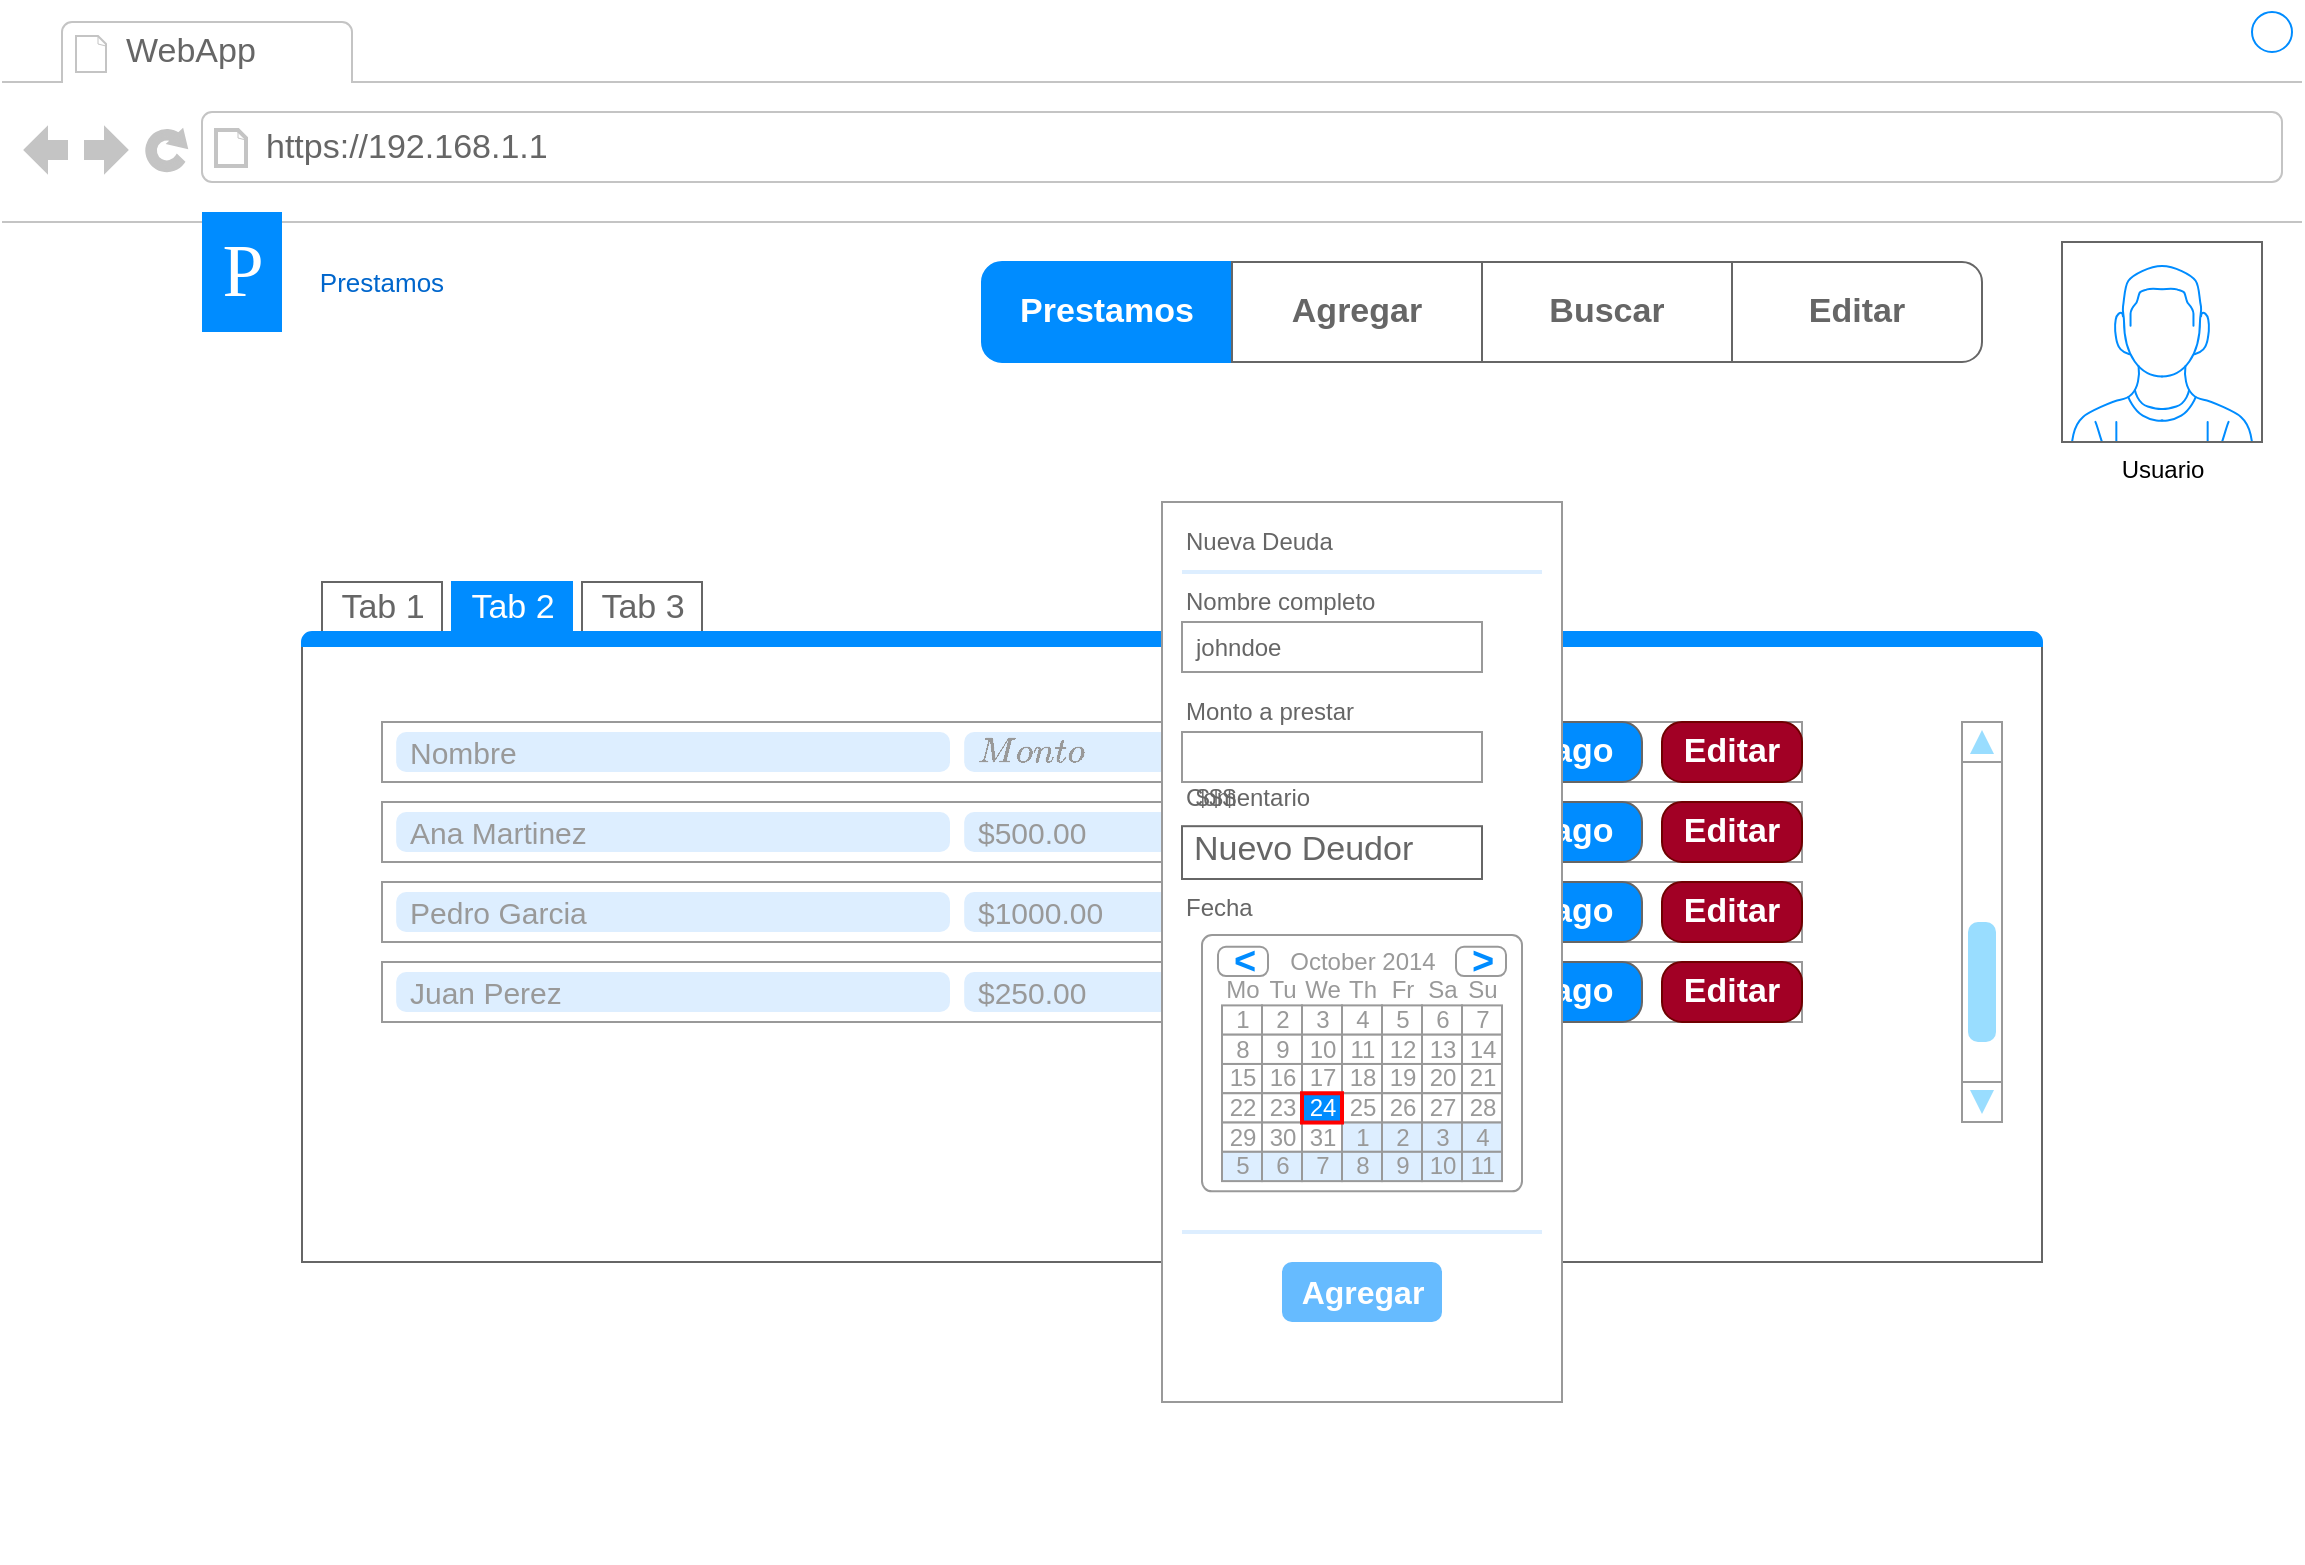 <mxfile version="26.2.13">
  <diagram id="piDafpqhtRUU5qUU-vj8" name="Page-1">
    <mxGraphModel dx="1420" dy="752" grid="1" gridSize="10" guides="1" tooltips="1" connect="1" arrows="1" fold="1" page="1" pageScale="1" pageWidth="827" pageHeight="1169" math="0" shadow="0">
      <root>
        <mxCell id="0" />
        <mxCell id="1" parent="0" />
        <mxCell id="8962rQQDY3VNNf6We3Pp-1" value="" style="strokeWidth=1;shadow=0;dashed=0;align=center;html=1;shape=mxgraph.mockup.containers.browserWindow;rSize=0;strokeColor2=#008cff;strokeColor3=#c4c4c4;mainText=,;recursiveResize=0;strokeColor=#FFFFFF;fontColor=#FFFFFF;" parent="1" vertex="1">
          <mxGeometry x="140" y="10" width="1150" height="780" as="geometry" />
        </mxCell>
        <mxCell id="8962rQQDY3VNNf6We3Pp-2" value="WebApp" style="strokeWidth=1;shadow=0;dashed=0;align=center;html=1;shape=mxgraph.mockup.containers.anchor;fontSize=17;fontColor=#666666;align=left;" parent="8962rQQDY3VNNf6We3Pp-1" vertex="1">
          <mxGeometry x="60" y="12" width="110" height="26" as="geometry" />
        </mxCell>
        <mxCell id="8962rQQDY3VNNf6We3Pp-3" value="https://192.168.1.1" style="strokeWidth=1;shadow=0;dashed=0;align=center;html=1;shape=mxgraph.mockup.containers.anchor;rSize=0;fontSize=17;fontColor=#666666;align=left;" parent="8962rQQDY3VNNf6We3Pp-1" vertex="1">
          <mxGeometry x="130" y="60" width="250" height="26" as="geometry" />
        </mxCell>
        <mxCell id="8962rQQDY3VNNf6We3Pp-16" value="Prestamos" style="text;html=1;strokeColor=none;fillColor=none;align=center;verticalAlign=middle;whiteSpace=wrap;rounded=0;fontSize=13;fontColor=#0066CC;" parent="8962rQQDY3VNNf6We3Pp-1" vertex="1">
          <mxGeometry x="140" y="130" width="100" height="20" as="geometry" />
        </mxCell>
        <mxCell id="seymav8gBYocV3_De4xC-2" value="P" style="text;html=1;align=center;verticalAlign=middle;resizable=0;points=[];autosize=1;fontSize=37;fontFamily=Tahoma;fillColor=#008CFF;fontColor=#FFFFFF;" parent="8962rQQDY3VNNf6We3Pp-1" vertex="1">
          <mxGeometry x="100" y="105" width="40" height="60" as="geometry" />
        </mxCell>
        <mxCell id="AnFA0OoDrnkOcsvnI9xM-47" value="Usuario" style="verticalLabelPosition=bottom;shadow=0;dashed=0;align=center;html=1;verticalAlign=top;strokeWidth=1;shape=mxgraph.mockup.containers.userMale;strokeColor=#666666;strokeColor2=#008cff;" parent="8962rQQDY3VNNf6We3Pp-1" vertex="1">
          <mxGeometry x="1030" y="120" width="100" height="100" as="geometry" />
        </mxCell>
        <mxCell id="AnFA0OoDrnkOcsvnI9xM-49" value="" style="swimlane;shape=mxgraph.bootstrap.anchor;strokeColor=#666666;fillColor=#ffffff;fontColor=#666666;fontStyle=0;childLayout=stackLayout;horizontal=0;startSize=0;horizontalStack=1;resizeParent=1;resizeParentMax=0;resizeLast=0;collapsible=0;marginBottom=0;whiteSpace=wrap;html=1;" parent="8962rQQDY3VNNf6We3Pp-1" vertex="1">
          <mxGeometry x="490" y="130" width="500" height="50" as="geometry" />
        </mxCell>
        <mxCell id="AnFA0OoDrnkOcsvnI9xM-50" value="Prestamos" style="text;strokeColor=#008CFF;align=center;verticalAlign=middle;spacingLeft=10;spacingRight=10;overflow=hidden;points=[[0,0.5],[1,0.5]];portConstraint=eastwest;rotatable=0;whiteSpace=wrap;html=1;shape=mxgraph.mockup.leftButton;rSize=10;fillColor=#008CFF;fontColor=#ffffff;fontSize=17;fontStyle=1;" parent="AnFA0OoDrnkOcsvnI9xM-49" vertex="1">
          <mxGeometry width="125" height="50" as="geometry" />
        </mxCell>
        <mxCell id="AnFA0OoDrnkOcsvnI9xM-51" value="Agregar" style="text;strokeColor=inherit;align=center;verticalAlign=middle;spacingLeft=10;spacingRight=10;overflow=hidden;points=[[0,0.5],[1,0.5]];portConstraint=eastwest;rotatable=0;whiteSpace=wrap;html=1;rSize=5;fillColor=inherit;fontColor=inherit;fontSize=17;fontStyle=1;" parent="AnFA0OoDrnkOcsvnI9xM-49" vertex="1">
          <mxGeometry x="125" width="125" height="50" as="geometry" />
        </mxCell>
        <mxCell id="AnFA0OoDrnkOcsvnI9xM-52" value="Buscar" style="text;strokeColor=inherit;align=center;verticalAlign=middle;spacingLeft=10;spacingRight=10;overflow=hidden;points=[[0,0.5],[1,0.5]];portConstraint=eastwest;rotatable=0;whiteSpace=wrap;html=1;rSize=5;fillColor=inherit;fontColor=inherit;fontSize=17;fontStyle=1;" parent="AnFA0OoDrnkOcsvnI9xM-49" vertex="1">
          <mxGeometry x="250" width="125" height="50" as="geometry" />
        </mxCell>
        <mxCell id="AnFA0OoDrnkOcsvnI9xM-53" value="Editar" style="text;strokeColor=inherit;align=center;verticalAlign=middle;spacingLeft=10;spacingRight=10;overflow=hidden;points=[[0,0.5],[1,0.5]];portConstraint=eastwest;rotatable=0;whiteSpace=wrap;html=1;shape=mxgraph.mockup.rightButton;rSize=10;fillColor=inherit;fontColor=inherit;fontSize=17;fontStyle=1;" parent="AnFA0OoDrnkOcsvnI9xM-49" vertex="1">
          <mxGeometry x="375" width="125" height="50" as="geometry" />
        </mxCell>
        <mxCell id="AnFA0OoDrnkOcsvnI9xM-54" value="" style="strokeWidth=1;shadow=0;dashed=0;align=center;html=1;shape=mxgraph.mockup.containers.marginRect2;rectMarginTop=32;strokeColor=#666666;gradientColor=none;whiteSpace=wrap;" parent="8962rQQDY3VNNf6We3Pp-1" vertex="1">
          <mxGeometry x="150" y="290" width="870" height="340" as="geometry" />
        </mxCell>
        <mxCell id="AnFA0OoDrnkOcsvnI9xM-55" value="Tab 1" style="strokeColor=inherit;fillColor=inherit;gradientColor=inherit;strokeWidth=1;shadow=0;dashed=0;align=center;html=1;shape=mxgraph.mockup.containers.rrect;rSize=0;fontSize=17;fontColor=#666666;gradientColor=none;" parent="AnFA0OoDrnkOcsvnI9xM-54" vertex="1">
          <mxGeometry width="60" height="25" relative="1" as="geometry">
            <mxPoint x="10" as="offset" />
          </mxGeometry>
        </mxCell>
        <mxCell id="AnFA0OoDrnkOcsvnI9xM-56" value="Tab 2" style="strokeWidth=1;shadow=0;dashed=0;align=center;html=1;shape=mxgraph.mockup.containers.rrect;rSize=0;fontSize=17;fontColor=#ffffff;strokeColor=#008cff;fillColor=#008cff;" parent="AnFA0OoDrnkOcsvnI9xM-54" vertex="1">
          <mxGeometry width="60" height="25" relative="1" as="geometry">
            <mxPoint x="75" as="offset" />
          </mxGeometry>
        </mxCell>
        <mxCell id="AnFA0OoDrnkOcsvnI9xM-57" value="Tab 3" style="strokeColor=inherit;fillColor=inherit;gradientColor=inherit;strokeWidth=1;shadow=0;dashed=0;align=center;html=1;shape=mxgraph.mockup.containers.rrect;rSize=0;fontSize=17;fontColor=#666666;gradientColor=none;" parent="AnFA0OoDrnkOcsvnI9xM-54" vertex="1">
          <mxGeometry width="60" height="25" relative="1" as="geometry">
            <mxPoint x="140" as="offset" />
          </mxGeometry>
        </mxCell>
        <mxCell id="AnFA0OoDrnkOcsvnI9xM-58" value="" style="strokeWidth=1;shadow=0;dashed=0;align=center;html=1;shape=mxgraph.mockup.containers.topButton;rSize=5;strokeColor=#008cff;fillColor=#008cff;gradientColor=none;resizeWidth=1;movable=0;deletable=1;" parent="AnFA0OoDrnkOcsvnI9xM-54" vertex="1">
          <mxGeometry width="870.0" height="7" relative="1" as="geometry">
            <mxPoint y="25" as="offset" />
          </mxGeometry>
        </mxCell>
        <mxCell id="AnFA0OoDrnkOcsvnI9xM-59" value="" style="verticalLabelPosition=bottom;shadow=0;dashed=0;align=center;html=1;verticalAlign=top;strokeWidth=1;shape=mxgraph.mockup.navigation.scrollBar;strokeColor=#999999;barPos=20;fillColor2=#99ddff;strokeColor2=none;direction=north;" parent="AnFA0OoDrnkOcsvnI9xM-54" vertex="1">
          <mxGeometry x="830" y="70" width="20" height="200" as="geometry" />
        </mxCell>
        <mxCell id="AnFA0OoDrnkOcsvnI9xM-60" value="" style="strokeWidth=1;shadow=0;dashed=0;align=center;html=1;shape=mxgraph.mockup.misc.rrect;rSize=0;strokeColor=#999999;fillColor=#ffffff;" parent="AnFA0OoDrnkOcsvnI9xM-54" vertex="1">
          <mxGeometry x="40" y="70" width="710" height="30" as="geometry" />
        </mxCell>
        <mxCell id="AnFA0OoDrnkOcsvnI9xM-61" value="Nombre" style="strokeWidth=1;shadow=0;dashed=0;align=center;html=1;shape=mxgraph.mockup.misc.rrect;rSize=5;strokeColor=none;fontSize=15;fontColor=#999999;fillColor=#ddeeff;align=left;spacingLeft=5;whiteSpace=wrap;" parent="AnFA0OoDrnkOcsvnI9xM-60" vertex="1">
          <mxGeometry x="7.1" y="5" width="276.9" height="20" as="geometry" />
        </mxCell>
        <mxCell id="AnFA0OoDrnkOcsvnI9xM-62" value="$$Monto$$" style="strokeWidth=1;shadow=0;dashed=0;align=center;html=1;shape=mxgraph.mockup.misc.rrect;rSize=5;strokeColor=none;fontSize=15;fontColor=#999999;fillColor=#ddeeff;align=left;spacingLeft=5;whiteSpace=wrap;" parent="AnFA0OoDrnkOcsvnI9xM-60" vertex="1">
          <mxGeometry x="291.1" y="5" width="142" height="20" as="geometry" />
        </mxCell>
        <mxCell id="AnFA0OoDrnkOcsvnI9xM-63" value="Fecha a pagar" style="strokeWidth=1;shadow=0;dashed=0;align=center;html=1;shape=mxgraph.mockup.misc.rrect;rSize=5;strokeColor=none;fontSize=15;fontColor=#999999;fillColor=#ddeeff;align=left;spacingLeft=5;whiteSpace=wrap;" parent="AnFA0OoDrnkOcsvnI9xM-60" vertex="1">
          <mxGeometry x="440.2" y="5" width="109.8" height="20" as="geometry" />
        </mxCell>
        <mxCell id="AnFA0OoDrnkOcsvnI9xM-66" value="" style="strokeWidth=1;shadow=0;dashed=0;align=center;html=1;shape=mxgraph.mockup.misc.anchor;" parent="AnFA0OoDrnkOcsvnI9xM-60" vertex="1">
          <mxGeometry x="660.3" y="15" as="geometry" />
        </mxCell>
        <mxCell id="AnFA0OoDrnkOcsvnI9xM-68" value="Pago" style="strokeWidth=1;shadow=0;dashed=0;align=center;html=1;shape=mxgraph.mockup.buttons.button;strokeColor=#666666;fontColor=#ffffff;mainText=;buttonStyle=round;fontSize=17;fontStyle=1;fillColor=#008cff;whiteSpace=wrap;" parent="AnFA0OoDrnkOcsvnI9xM-60" vertex="1">
          <mxGeometry x="560" width="70" height="30" as="geometry" />
        </mxCell>
        <mxCell id="AnFA0OoDrnkOcsvnI9xM-70" value="Editar" style="strokeWidth=1;shadow=0;dashed=0;align=center;html=1;shape=mxgraph.mockup.buttons.button;strokeColor=#6F0000;fontColor=#ffffff;mainText=;buttonStyle=round;fontSize=17;fontStyle=1;fillColor=#a20025;whiteSpace=wrap;" parent="AnFA0OoDrnkOcsvnI9xM-60" vertex="1">
          <mxGeometry x="640" width="70" height="30" as="geometry" />
        </mxCell>
        <mxCell id="AnFA0OoDrnkOcsvnI9xM-71" value="" style="strokeWidth=1;shadow=0;dashed=0;align=center;html=1;shape=mxgraph.mockup.misc.rrect;rSize=0;strokeColor=#999999;fillColor=#ffffff;" parent="AnFA0OoDrnkOcsvnI9xM-54" vertex="1">
          <mxGeometry x="40" y="110" width="710" height="30" as="geometry" />
        </mxCell>
        <mxCell id="AnFA0OoDrnkOcsvnI9xM-72" value="Ana Martinez" style="strokeWidth=1;shadow=0;dashed=0;align=center;html=1;shape=mxgraph.mockup.misc.rrect;rSize=5;strokeColor=none;fontSize=15;fontColor=#999999;fillColor=#ddeeff;align=left;spacingLeft=5;whiteSpace=wrap;" parent="AnFA0OoDrnkOcsvnI9xM-71" vertex="1">
          <mxGeometry x="7.1" y="5" width="276.9" height="20" as="geometry" />
        </mxCell>
        <mxCell id="AnFA0OoDrnkOcsvnI9xM-73" value="$500.00" style="strokeWidth=1;shadow=0;dashed=0;align=center;html=1;shape=mxgraph.mockup.misc.rrect;rSize=5;strokeColor=none;fontSize=15;fontColor=#999999;fillColor=#ddeeff;align=left;spacingLeft=5;whiteSpace=wrap;" parent="AnFA0OoDrnkOcsvnI9xM-71" vertex="1">
          <mxGeometry x="291.1" y="5" width="142" height="20" as="geometry" />
        </mxCell>
        <mxCell id="AnFA0OoDrnkOcsvnI9xM-74" value="12/02/2025" style="strokeWidth=1;shadow=0;dashed=0;align=center;html=1;shape=mxgraph.mockup.misc.rrect;rSize=5;strokeColor=none;fontSize=15;fontColor=#999999;fillColor=#ddeeff;align=left;spacingLeft=5;whiteSpace=wrap;" parent="AnFA0OoDrnkOcsvnI9xM-71" vertex="1">
          <mxGeometry x="440.2" y="5" width="109.8" height="20" as="geometry" />
        </mxCell>
        <mxCell id="AnFA0OoDrnkOcsvnI9xM-75" value="" style="strokeWidth=1;shadow=0;dashed=0;align=center;html=1;shape=mxgraph.mockup.misc.anchor;" parent="AnFA0OoDrnkOcsvnI9xM-71" vertex="1">
          <mxGeometry x="660.3" y="15" as="geometry" />
        </mxCell>
        <mxCell id="AnFA0OoDrnkOcsvnI9xM-76" value="Pago" style="strokeWidth=1;shadow=0;dashed=0;align=center;html=1;shape=mxgraph.mockup.buttons.button;strokeColor=#666666;fontColor=#ffffff;mainText=;buttonStyle=round;fontSize=17;fontStyle=1;fillColor=#008cff;whiteSpace=wrap;" parent="AnFA0OoDrnkOcsvnI9xM-71" vertex="1">
          <mxGeometry x="560" width="70" height="30" as="geometry" />
        </mxCell>
        <mxCell id="AnFA0OoDrnkOcsvnI9xM-77" value="Editar" style="strokeWidth=1;shadow=0;dashed=0;align=center;html=1;shape=mxgraph.mockup.buttons.button;strokeColor=#6F0000;fontColor=#ffffff;mainText=;buttonStyle=round;fontSize=17;fontStyle=1;fillColor=#a20025;whiteSpace=wrap;" parent="AnFA0OoDrnkOcsvnI9xM-71" vertex="1">
          <mxGeometry x="640" width="70" height="30" as="geometry" />
        </mxCell>
        <mxCell id="AnFA0OoDrnkOcsvnI9xM-78" value="" style="strokeWidth=1;shadow=0;dashed=0;align=center;html=1;shape=mxgraph.mockup.misc.rrect;rSize=0;strokeColor=#999999;fillColor=#ffffff;" parent="AnFA0OoDrnkOcsvnI9xM-54" vertex="1">
          <mxGeometry x="40" y="150" width="710" height="30" as="geometry" />
        </mxCell>
        <mxCell id="AnFA0OoDrnkOcsvnI9xM-79" value="Pedro Garcia" style="strokeWidth=1;shadow=0;dashed=0;align=center;html=1;shape=mxgraph.mockup.misc.rrect;rSize=5;strokeColor=none;fontSize=15;fontColor=#999999;fillColor=#ddeeff;align=left;spacingLeft=5;whiteSpace=wrap;" parent="AnFA0OoDrnkOcsvnI9xM-78" vertex="1">
          <mxGeometry x="7.1" y="5" width="276.9" height="20" as="geometry" />
        </mxCell>
        <mxCell id="AnFA0OoDrnkOcsvnI9xM-80" value="$1000.00" style="strokeWidth=1;shadow=0;dashed=0;align=center;html=1;shape=mxgraph.mockup.misc.rrect;rSize=5;strokeColor=none;fontSize=15;fontColor=#999999;fillColor=#ddeeff;align=left;spacingLeft=5;whiteSpace=wrap;" parent="AnFA0OoDrnkOcsvnI9xM-78" vertex="1">
          <mxGeometry x="291.1" y="5" width="142" height="20" as="geometry" />
        </mxCell>
        <mxCell id="AnFA0OoDrnkOcsvnI9xM-81" value="20/05/2025" style="strokeWidth=1;shadow=0;dashed=0;align=center;html=1;shape=mxgraph.mockup.misc.rrect;rSize=5;strokeColor=none;fontSize=15;fontColor=#999999;fillColor=#ddeeff;align=left;spacingLeft=5;whiteSpace=wrap;" parent="AnFA0OoDrnkOcsvnI9xM-78" vertex="1">
          <mxGeometry x="440.2" y="5" width="109.8" height="20" as="geometry" />
        </mxCell>
        <mxCell id="AnFA0OoDrnkOcsvnI9xM-82" value="" style="strokeWidth=1;shadow=0;dashed=0;align=center;html=1;shape=mxgraph.mockup.misc.anchor;" parent="AnFA0OoDrnkOcsvnI9xM-78" vertex="1">
          <mxGeometry x="660.3" y="15" as="geometry" />
        </mxCell>
        <mxCell id="AnFA0OoDrnkOcsvnI9xM-83" value="Pago" style="strokeWidth=1;shadow=0;dashed=0;align=center;html=1;shape=mxgraph.mockup.buttons.button;strokeColor=#666666;fontColor=#ffffff;mainText=;buttonStyle=round;fontSize=17;fontStyle=1;fillColor=#008cff;whiteSpace=wrap;" parent="AnFA0OoDrnkOcsvnI9xM-78" vertex="1">
          <mxGeometry x="560" width="70" height="30" as="geometry" />
        </mxCell>
        <mxCell id="AnFA0OoDrnkOcsvnI9xM-84" value="Editar" style="strokeWidth=1;shadow=0;dashed=0;align=center;html=1;shape=mxgraph.mockup.buttons.button;strokeColor=#6F0000;fontColor=#ffffff;mainText=;buttonStyle=round;fontSize=17;fontStyle=1;fillColor=#a20025;whiteSpace=wrap;" parent="AnFA0OoDrnkOcsvnI9xM-78" vertex="1">
          <mxGeometry x="640" width="70" height="30" as="geometry" />
        </mxCell>
        <mxCell id="AnFA0OoDrnkOcsvnI9xM-85" value="" style="strokeWidth=1;shadow=0;dashed=0;align=center;html=1;shape=mxgraph.mockup.misc.rrect;rSize=0;strokeColor=#999999;fillColor=#ffffff;" parent="AnFA0OoDrnkOcsvnI9xM-54" vertex="1">
          <mxGeometry x="40" y="190" width="710" height="30" as="geometry" />
        </mxCell>
        <mxCell id="AnFA0OoDrnkOcsvnI9xM-86" value="Juan Perez&lt;span style=&quot;white-space: pre;&quot;&gt;&#x9;&lt;/span&gt;" style="strokeWidth=1;shadow=0;dashed=0;align=center;html=1;shape=mxgraph.mockup.misc.rrect;rSize=5;strokeColor=none;fontSize=15;fontColor=#999999;fillColor=#ddeeff;align=left;spacingLeft=5;whiteSpace=wrap;" parent="AnFA0OoDrnkOcsvnI9xM-85" vertex="1">
          <mxGeometry x="7.1" y="5" width="276.9" height="20" as="geometry" />
        </mxCell>
        <mxCell id="AnFA0OoDrnkOcsvnI9xM-87" value="$250.00" style="strokeWidth=1;shadow=0;dashed=0;align=center;html=1;shape=mxgraph.mockup.misc.rrect;rSize=5;strokeColor=none;fontSize=15;fontColor=#999999;fillColor=#ddeeff;align=left;spacingLeft=5;whiteSpace=wrap;" parent="AnFA0OoDrnkOcsvnI9xM-85" vertex="1">
          <mxGeometry x="291.1" y="5" width="142" height="20" as="geometry" />
        </mxCell>
        <mxCell id="AnFA0OoDrnkOcsvnI9xM-88" value="07/03/2025" style="strokeWidth=1;shadow=0;dashed=0;align=center;html=1;shape=mxgraph.mockup.misc.rrect;rSize=5;strokeColor=none;fontSize=15;fontColor=#999999;fillColor=#ddeeff;align=left;spacingLeft=5;whiteSpace=wrap;" parent="AnFA0OoDrnkOcsvnI9xM-85" vertex="1">
          <mxGeometry x="440.2" y="5" width="109.8" height="20" as="geometry" />
        </mxCell>
        <mxCell id="AnFA0OoDrnkOcsvnI9xM-89" value="" style="strokeWidth=1;shadow=0;dashed=0;align=center;html=1;shape=mxgraph.mockup.misc.anchor;" parent="AnFA0OoDrnkOcsvnI9xM-85" vertex="1">
          <mxGeometry x="660.3" y="15" as="geometry" />
        </mxCell>
        <mxCell id="AnFA0OoDrnkOcsvnI9xM-90" value="Pago" style="strokeWidth=1;shadow=0;dashed=0;align=center;html=1;shape=mxgraph.mockup.buttons.button;strokeColor=#666666;fontColor=#ffffff;mainText=;buttonStyle=round;fontSize=17;fontStyle=1;fillColor=#008cff;whiteSpace=wrap;" parent="AnFA0OoDrnkOcsvnI9xM-85" vertex="1">
          <mxGeometry x="560" width="70" height="30" as="geometry" />
        </mxCell>
        <mxCell id="AnFA0OoDrnkOcsvnI9xM-91" value="Editar" style="strokeWidth=1;shadow=0;dashed=0;align=center;html=1;shape=mxgraph.mockup.buttons.button;strokeColor=#6F0000;fontColor=#ffffff;mainText=;buttonStyle=round;fontSize=17;fontStyle=1;fillColor=#a20025;whiteSpace=wrap;" parent="AnFA0OoDrnkOcsvnI9xM-85" vertex="1">
          <mxGeometry x="640" width="70" height="30" as="geometry" />
        </mxCell>
        <mxCell id="AnFA0OoDrnkOcsvnI9xM-92" value="" style="strokeWidth=1;shadow=0;dashed=0;align=center;html=1;shape=mxgraph.mockup.forms.rrect;rSize=0;strokeColor=#999999;fillColor=#ffffff;" parent="8962rQQDY3VNNf6We3Pp-1" vertex="1">
          <mxGeometry x="580" y="250" width="200" height="450" as="geometry" />
        </mxCell>
        <mxCell id="AnFA0OoDrnkOcsvnI9xM-93" value="Nueva Deuda" style="strokeWidth=1;shadow=0;dashed=0;align=center;html=1;shape=mxgraph.mockup.forms.anchor;fontSize=12;fontColor=#666666;align=left;resizeWidth=1;spacingLeft=0;" parent="AnFA0OoDrnkOcsvnI9xM-92" vertex="1">
          <mxGeometry width="100" height="20" relative="1" as="geometry">
            <mxPoint x="10" y="10" as="offset" />
          </mxGeometry>
        </mxCell>
        <mxCell id="AnFA0OoDrnkOcsvnI9xM-94" value="" style="shape=line;strokeColor=#ddeeff;strokeWidth=2;html=1;resizeWidth=1;" parent="AnFA0OoDrnkOcsvnI9xM-92" vertex="1">
          <mxGeometry width="180" height="10" relative="1" as="geometry">
            <mxPoint x="10" y="30" as="offset" />
          </mxGeometry>
        </mxCell>
        <mxCell id="AnFA0OoDrnkOcsvnI9xM-95" value="Nombre completo" style="strokeWidth=1;shadow=0;dashed=0;align=center;html=1;shape=mxgraph.mockup.forms.anchor;fontSize=12;fontColor=#666666;align=left;resizeWidth=1;spacingLeft=0;" parent="AnFA0OoDrnkOcsvnI9xM-92" vertex="1">
          <mxGeometry width="100" height="20" relative="1" as="geometry">
            <mxPoint x="10" y="40" as="offset" />
          </mxGeometry>
        </mxCell>
        <mxCell id="AnFA0OoDrnkOcsvnI9xM-96" value="johndoe" style="strokeWidth=1;shadow=0;dashed=0;align=center;html=1;shape=mxgraph.mockup.forms.rrect;rSize=0;strokeColor=#999999;fontColor=#666666;align=left;spacingLeft=5;resizeWidth=1;" parent="AnFA0OoDrnkOcsvnI9xM-92" vertex="1">
          <mxGeometry width="150" height="25" relative="1" as="geometry">
            <mxPoint x="10" y="60" as="offset" />
          </mxGeometry>
        </mxCell>
        <mxCell id="AnFA0OoDrnkOcsvnI9xM-97" value="Monto a prestar" style="strokeWidth=1;shadow=0;dashed=0;align=center;html=1;shape=mxgraph.mockup.forms.anchor;fontSize=12;fontColor=#666666;align=left;resizeWidth=1;spacingLeft=0;" parent="AnFA0OoDrnkOcsvnI9xM-92" vertex="1">
          <mxGeometry width="100" height="20" relative="1" as="geometry">
            <mxPoint x="10" y="95" as="offset" />
          </mxGeometry>
        </mxCell>
        <mxCell id="AnFA0OoDrnkOcsvnI9xM-98" value="$$$$$$$" style="strokeWidth=1;shadow=0;dashed=0;align=center;html=1;shape=mxgraph.mockup.forms.rrect;rSize=0;strokeColor=#999999;fontColor=#666666;align=left;spacingLeft=5;resizeWidth=1;" parent="AnFA0OoDrnkOcsvnI9xM-92" vertex="1">
          <mxGeometry width="150" height="25" relative="1" as="geometry">
            <mxPoint x="10" y="115" as="offset" />
          </mxGeometry>
        </mxCell>
        <mxCell id="AnFA0OoDrnkOcsvnI9xM-101" value="" style="shape=line;strokeColor=#ddeeff;strokeWidth=2;html=1;resizeWidth=1;" parent="AnFA0OoDrnkOcsvnI9xM-92" vertex="1">
          <mxGeometry y="1" width="180" height="10" relative="1" as="geometry">
            <mxPoint x="10" y="-90" as="offset" />
          </mxGeometry>
        </mxCell>
        <mxCell id="AnFA0OoDrnkOcsvnI9xM-103" value="Agregar" style="strokeWidth=1;shadow=0;dashed=0;align=center;html=1;shape=mxgraph.mockup.forms.rrect;rSize=5;strokeColor=none;fontColor=#ffffff;fillColor=#66bbff;fontSize=16;fontStyle=1;" parent="AnFA0OoDrnkOcsvnI9xM-92" vertex="1">
          <mxGeometry y="1" width="80" height="30" relative="1" as="geometry">
            <mxPoint x="60" y="-70" as="offset" />
          </mxGeometry>
        </mxCell>
        <mxCell id="AnFA0OoDrnkOcsvnI9xM-105" value="Comentario" style="strokeWidth=1;shadow=0;dashed=0;align=center;html=1;shape=mxgraph.mockup.forms.anchor;fontSize=12;fontColor=#666666;align=left;resizeWidth=1;spacingLeft=0;" parent="AnFA0OoDrnkOcsvnI9xM-92" vertex="1">
          <mxGeometry x="10" y="134.04" width="100" height="28.052" as="geometry" />
        </mxCell>
        <mxCell id="AnFA0OoDrnkOcsvnI9xM-106" value="Nuevo Deudor" style="strokeWidth=1;shadow=0;dashed=0;align=center;html=1;shape=mxgraph.mockup.text.textBox;fontColor=#666666;align=left;fontSize=17;spacingLeft=4;spacingTop=-3;whiteSpace=wrap;strokeColor=#666666;mainText=" parent="AnFA0OoDrnkOcsvnI9xM-92" vertex="1">
          <mxGeometry x="10" y="162.096" width="150" height="26.406" as="geometry" />
        </mxCell>
        <mxCell id="AnFA0OoDrnkOcsvnI9xM-107" value="Fecha" style="strokeWidth=1;shadow=0;dashed=0;align=center;html=1;shape=mxgraph.mockup.forms.anchor;fontSize=12;fontColor=#666666;align=left;resizeWidth=1;spacingLeft=0;" parent="AnFA0OoDrnkOcsvnI9xM-92" vertex="1">
          <mxGeometry x="10" y="188.506" width="100" height="28.052" as="geometry" />
        </mxCell>
        <mxCell id="AnFA0OoDrnkOcsvnI9xM-108" value="" style="strokeWidth=1;shadow=0;dashed=0;align=center;html=1;shape=mxgraph.mockup.forms.rrect;rSize=5;strokeColor=#999999;fillColor=#ffffff;" parent="AnFA0OoDrnkOcsvnI9xM-92" vertex="1">
          <mxGeometry x="20" y="216.555" width="160" height="128.126" as="geometry" />
        </mxCell>
        <mxCell id="AnFA0OoDrnkOcsvnI9xM-109" value="October 2014" style="strokeWidth=1;shadow=0;dashed=0;align=center;html=1;shape=mxgraph.mockup.forms.anchor;fontColor=#999999;" parent="AnFA0OoDrnkOcsvnI9xM-108" vertex="1">
          <mxGeometry x="30" y="5.857" width="100" height="14.643" as="geometry" />
        </mxCell>
        <mxCell id="AnFA0OoDrnkOcsvnI9xM-110" value="&lt;" style="strokeWidth=1;shadow=0;dashed=0;align=center;html=1;shape=mxgraph.mockup.forms.rrect;rSize=4;strokeColor=#999999;fontColor=#008cff;fontSize=19;fontStyle=1;" parent="AnFA0OoDrnkOcsvnI9xM-108" vertex="1">
          <mxGeometry x="8" y="5.857" width="25" height="14.643" as="geometry" />
        </mxCell>
        <mxCell id="AnFA0OoDrnkOcsvnI9xM-111" value="&gt;" style="strokeWidth=1;shadow=0;dashed=0;align=center;html=1;shape=mxgraph.mockup.forms.rrect;rSize=4;strokeColor=#999999;fontColor=#008cff;fontSize=19;fontStyle=1;" parent="AnFA0OoDrnkOcsvnI9xM-108" vertex="1">
          <mxGeometry x="127" y="5.857" width="25" height="14.643" as="geometry" />
        </mxCell>
        <mxCell id="AnFA0OoDrnkOcsvnI9xM-112" value="Mo" style="strokeWidth=1;shadow=0;dashed=0;align=center;html=1;shape=mxgraph.mockup.forms.anchor;fontColor=#999999;" parent="AnFA0OoDrnkOcsvnI9xM-108" vertex="1">
          <mxGeometry x="10" y="20.5" width="20" height="14.643" as="geometry" />
        </mxCell>
        <mxCell id="AnFA0OoDrnkOcsvnI9xM-113" value="Tu" style="strokeWidth=1;shadow=0;dashed=0;align=center;html=1;shape=mxgraph.mockup.forms.anchor;fontColor=#999999;" parent="AnFA0OoDrnkOcsvnI9xM-108" vertex="1">
          <mxGeometry x="30" y="20.5" width="20" height="14.643" as="geometry" />
        </mxCell>
        <mxCell id="AnFA0OoDrnkOcsvnI9xM-114" value="We" style="strokeWidth=1;shadow=0;dashed=0;align=center;html=1;shape=mxgraph.mockup.forms.anchor;fontColor=#999999;" parent="AnFA0OoDrnkOcsvnI9xM-108" vertex="1">
          <mxGeometry x="50" y="20.5" width="20" height="14.643" as="geometry" />
        </mxCell>
        <mxCell id="AnFA0OoDrnkOcsvnI9xM-115" value="Th" style="strokeWidth=1;shadow=0;dashed=0;align=center;html=1;shape=mxgraph.mockup.forms.anchor;fontColor=#999999;" parent="AnFA0OoDrnkOcsvnI9xM-108" vertex="1">
          <mxGeometry x="70" y="20.5" width="20" height="14.643" as="geometry" />
        </mxCell>
        <mxCell id="AnFA0OoDrnkOcsvnI9xM-116" value="Fr" style="strokeWidth=1;shadow=0;dashed=0;align=center;html=1;shape=mxgraph.mockup.forms.anchor;fontColor=#999999;" parent="AnFA0OoDrnkOcsvnI9xM-108" vertex="1">
          <mxGeometry x="90" y="20.5" width="20" height="14.643" as="geometry" />
        </mxCell>
        <mxCell id="AnFA0OoDrnkOcsvnI9xM-117" value="Sa" style="strokeWidth=1;shadow=0;dashed=0;align=center;html=1;shape=mxgraph.mockup.forms.anchor;fontColor=#999999;" parent="AnFA0OoDrnkOcsvnI9xM-108" vertex="1">
          <mxGeometry x="110" y="20.5" width="20" height="14.643" as="geometry" />
        </mxCell>
        <mxCell id="AnFA0OoDrnkOcsvnI9xM-118" value="Su" style="strokeWidth=1;shadow=0;dashed=0;align=center;html=1;shape=mxgraph.mockup.forms.anchor;fontColor=#999999;" parent="AnFA0OoDrnkOcsvnI9xM-108" vertex="1">
          <mxGeometry x="130" y="20.5" width="20" height="14.643" as="geometry" />
        </mxCell>
        <mxCell id="AnFA0OoDrnkOcsvnI9xM-119" value="1" style="strokeWidth=1;shadow=0;dashed=0;align=center;html=1;shape=mxgraph.mockup.forms.rrect;rSize=0;strokeColor=#999999;fontColor=#999999;" parent="AnFA0OoDrnkOcsvnI9xM-108" vertex="1">
          <mxGeometry x="10" y="35.143" width="20" height="14.643" as="geometry" />
        </mxCell>
        <mxCell id="AnFA0OoDrnkOcsvnI9xM-120" value="2" style="strokeWidth=1;shadow=0;dashed=0;align=center;html=1;shape=mxgraph.mockup.forms.rrect;rSize=0;strokeColor=#999999;fontColor=#999999;" parent="AnFA0OoDrnkOcsvnI9xM-108" vertex="1">
          <mxGeometry x="30" y="35.143" width="20" height="14.643" as="geometry" />
        </mxCell>
        <mxCell id="AnFA0OoDrnkOcsvnI9xM-121" value="3" style="strokeWidth=1;shadow=0;dashed=0;align=center;html=1;shape=mxgraph.mockup.forms.rrect;rSize=0;strokeColor=#999999;fontColor=#999999;" parent="AnFA0OoDrnkOcsvnI9xM-108" vertex="1">
          <mxGeometry x="50" y="35.143" width="20" height="14.643" as="geometry" />
        </mxCell>
        <mxCell id="AnFA0OoDrnkOcsvnI9xM-122" value="4" style="strokeWidth=1;shadow=0;dashed=0;align=center;html=1;shape=mxgraph.mockup.forms.rrect;rSize=0;strokeColor=#999999;fontColor=#999999;" parent="AnFA0OoDrnkOcsvnI9xM-108" vertex="1">
          <mxGeometry x="70" y="35.143" width="20" height="14.643" as="geometry" />
        </mxCell>
        <mxCell id="AnFA0OoDrnkOcsvnI9xM-123" value="5" style="strokeWidth=1;shadow=0;dashed=0;align=center;html=1;shape=mxgraph.mockup.forms.rrect;rSize=0;strokeColor=#999999;fontColor=#999999;" parent="AnFA0OoDrnkOcsvnI9xM-108" vertex="1">
          <mxGeometry x="90" y="35.143" width="20" height="14.643" as="geometry" />
        </mxCell>
        <mxCell id="AnFA0OoDrnkOcsvnI9xM-124" value="6" style="strokeWidth=1;shadow=0;dashed=0;align=center;html=1;shape=mxgraph.mockup.forms.rrect;rSize=0;strokeColor=#999999;fontColor=#999999;" parent="AnFA0OoDrnkOcsvnI9xM-108" vertex="1">
          <mxGeometry x="110" y="35.143" width="20" height="14.643" as="geometry" />
        </mxCell>
        <mxCell id="AnFA0OoDrnkOcsvnI9xM-125" value="7" style="strokeWidth=1;shadow=0;dashed=0;align=center;html=1;shape=mxgraph.mockup.forms.rrect;rSize=0;strokeColor=#999999;fontColor=#999999;" parent="AnFA0OoDrnkOcsvnI9xM-108" vertex="1">
          <mxGeometry x="130" y="35.143" width="20" height="14.643" as="geometry" />
        </mxCell>
        <mxCell id="AnFA0OoDrnkOcsvnI9xM-126" value="8" style="strokeWidth=1;shadow=0;dashed=0;align=center;html=1;shape=mxgraph.mockup.forms.rrect;rSize=0;strokeColor=#999999;fontColor=#999999;" parent="AnFA0OoDrnkOcsvnI9xM-108" vertex="1">
          <mxGeometry x="10" y="49.786" width="20" height="14.643" as="geometry" />
        </mxCell>
        <mxCell id="AnFA0OoDrnkOcsvnI9xM-127" value="9" style="strokeWidth=1;shadow=0;dashed=0;align=center;html=1;shape=mxgraph.mockup.forms.rrect;rSize=0;strokeColor=#999999;fontColor=#999999;" parent="AnFA0OoDrnkOcsvnI9xM-108" vertex="1">
          <mxGeometry x="30" y="49.786" width="20" height="14.643" as="geometry" />
        </mxCell>
        <mxCell id="AnFA0OoDrnkOcsvnI9xM-128" value="10" style="strokeWidth=1;shadow=0;dashed=0;align=center;html=1;shape=mxgraph.mockup.forms.rrect;rSize=0;strokeColor=#999999;fontColor=#999999;" parent="AnFA0OoDrnkOcsvnI9xM-108" vertex="1">
          <mxGeometry x="50" y="49.786" width="20" height="14.643" as="geometry" />
        </mxCell>
        <mxCell id="AnFA0OoDrnkOcsvnI9xM-129" value="11" style="strokeWidth=1;shadow=0;dashed=0;align=center;html=1;shape=mxgraph.mockup.forms.rrect;rSize=0;strokeColor=#999999;fontColor=#999999;" parent="AnFA0OoDrnkOcsvnI9xM-108" vertex="1">
          <mxGeometry x="70" y="49.786" width="20" height="14.643" as="geometry" />
        </mxCell>
        <mxCell id="AnFA0OoDrnkOcsvnI9xM-130" value="12" style="strokeWidth=1;shadow=0;dashed=0;align=center;html=1;shape=mxgraph.mockup.forms.rrect;rSize=0;strokeColor=#999999;fontColor=#999999;" parent="AnFA0OoDrnkOcsvnI9xM-108" vertex="1">
          <mxGeometry x="90" y="49.786" width="20" height="14.643" as="geometry" />
        </mxCell>
        <mxCell id="AnFA0OoDrnkOcsvnI9xM-131" value="13" style="strokeWidth=1;shadow=0;dashed=0;align=center;html=1;shape=mxgraph.mockup.forms.rrect;rSize=0;strokeColor=#999999;fontColor=#999999;" parent="AnFA0OoDrnkOcsvnI9xM-108" vertex="1">
          <mxGeometry x="110" y="49.786" width="20" height="14.643" as="geometry" />
        </mxCell>
        <mxCell id="AnFA0OoDrnkOcsvnI9xM-132" value="14" style="strokeWidth=1;shadow=0;dashed=0;align=center;html=1;shape=mxgraph.mockup.forms.rrect;rSize=0;strokeColor=#999999;fontColor=#999999;" parent="AnFA0OoDrnkOcsvnI9xM-108" vertex="1">
          <mxGeometry x="130" y="49.786" width="20" height="14.643" as="geometry" />
        </mxCell>
        <mxCell id="AnFA0OoDrnkOcsvnI9xM-133" value="15" style="strokeWidth=1;shadow=0;dashed=0;align=center;html=1;shape=mxgraph.mockup.forms.rrect;rSize=0;strokeColor=#999999;fontColor=#999999;" parent="AnFA0OoDrnkOcsvnI9xM-108" vertex="1">
          <mxGeometry x="10" y="64.429" width="20" height="14.643" as="geometry" />
        </mxCell>
        <mxCell id="AnFA0OoDrnkOcsvnI9xM-134" value="16" style="strokeWidth=1;shadow=0;dashed=0;align=center;html=1;shape=mxgraph.mockup.forms.rrect;rSize=0;strokeColor=#999999;fontColor=#999999;" parent="AnFA0OoDrnkOcsvnI9xM-108" vertex="1">
          <mxGeometry x="30" y="64.429" width="20" height="14.643" as="geometry" />
        </mxCell>
        <mxCell id="AnFA0OoDrnkOcsvnI9xM-135" value="17" style="strokeWidth=1;shadow=0;dashed=0;align=center;html=1;shape=mxgraph.mockup.forms.rrect;rSize=0;strokeColor=#999999;fontColor=#999999;" parent="AnFA0OoDrnkOcsvnI9xM-108" vertex="1">
          <mxGeometry x="50" y="64.429" width="20" height="14.643" as="geometry" />
        </mxCell>
        <mxCell id="AnFA0OoDrnkOcsvnI9xM-136" value="18" style="strokeWidth=1;shadow=0;dashed=0;align=center;html=1;shape=mxgraph.mockup.forms.rrect;rSize=0;strokeColor=#999999;fontColor=#999999;" parent="AnFA0OoDrnkOcsvnI9xM-108" vertex="1">
          <mxGeometry x="70" y="64.429" width="20" height="14.643" as="geometry" />
        </mxCell>
        <mxCell id="AnFA0OoDrnkOcsvnI9xM-137" value="19" style="strokeWidth=1;shadow=0;dashed=0;align=center;html=1;shape=mxgraph.mockup.forms.rrect;rSize=0;strokeColor=#999999;fontColor=#999999;" parent="AnFA0OoDrnkOcsvnI9xM-108" vertex="1">
          <mxGeometry x="90" y="64.429" width="20" height="14.643" as="geometry" />
        </mxCell>
        <mxCell id="AnFA0OoDrnkOcsvnI9xM-138" value="20" style="strokeWidth=1;shadow=0;dashed=0;align=center;html=1;shape=mxgraph.mockup.forms.rrect;rSize=0;strokeColor=#999999;fontColor=#999999;" parent="AnFA0OoDrnkOcsvnI9xM-108" vertex="1">
          <mxGeometry x="110" y="64.429" width="20" height="14.643" as="geometry" />
        </mxCell>
        <mxCell id="AnFA0OoDrnkOcsvnI9xM-139" value="21" style="strokeWidth=1;shadow=0;dashed=0;align=center;html=1;shape=mxgraph.mockup.forms.rrect;rSize=0;strokeColor=#999999;fontColor=#999999;" parent="AnFA0OoDrnkOcsvnI9xM-108" vertex="1">
          <mxGeometry x="130" y="64.429" width="20" height="14.643" as="geometry" />
        </mxCell>
        <mxCell id="AnFA0OoDrnkOcsvnI9xM-140" value="22" style="strokeWidth=1;shadow=0;dashed=0;align=center;html=1;shape=mxgraph.mockup.forms.rrect;rSize=0;strokeColor=#999999;fontColor=#999999;" parent="AnFA0OoDrnkOcsvnI9xM-108" vertex="1">
          <mxGeometry x="10" y="79.072" width="20" height="14.643" as="geometry" />
        </mxCell>
        <mxCell id="AnFA0OoDrnkOcsvnI9xM-141" value="23" style="strokeWidth=1;shadow=0;dashed=0;align=center;html=1;shape=mxgraph.mockup.forms.rrect;rSize=0;strokeColor=#999999;fontColor=#999999;" parent="AnFA0OoDrnkOcsvnI9xM-108" vertex="1">
          <mxGeometry x="30" y="79.072" width="20" height="14.643" as="geometry" />
        </mxCell>
        <mxCell id="AnFA0OoDrnkOcsvnI9xM-142" value="25" style="strokeWidth=1;shadow=0;dashed=0;align=center;html=1;shape=mxgraph.mockup.forms.rrect;rSize=0;strokeColor=#999999;fontColor=#999999;" parent="AnFA0OoDrnkOcsvnI9xM-108" vertex="1">
          <mxGeometry x="70" y="79.072" width="20" height="14.643" as="geometry" />
        </mxCell>
        <mxCell id="AnFA0OoDrnkOcsvnI9xM-143" value="26" style="strokeWidth=1;shadow=0;dashed=0;align=center;html=1;shape=mxgraph.mockup.forms.rrect;rSize=0;strokeColor=#999999;fontColor=#999999;" parent="AnFA0OoDrnkOcsvnI9xM-108" vertex="1">
          <mxGeometry x="90" y="79.072" width="20" height="14.643" as="geometry" />
        </mxCell>
        <mxCell id="AnFA0OoDrnkOcsvnI9xM-144" value="27" style="strokeWidth=1;shadow=0;dashed=0;align=center;html=1;shape=mxgraph.mockup.forms.rrect;rSize=0;strokeColor=#999999;fontColor=#999999;" parent="AnFA0OoDrnkOcsvnI9xM-108" vertex="1">
          <mxGeometry x="110" y="79.072" width="20" height="14.643" as="geometry" />
        </mxCell>
        <mxCell id="AnFA0OoDrnkOcsvnI9xM-145" value="28" style="strokeWidth=1;shadow=0;dashed=0;align=center;html=1;shape=mxgraph.mockup.forms.rrect;rSize=0;strokeColor=#999999;fontColor=#999999;" parent="AnFA0OoDrnkOcsvnI9xM-108" vertex="1">
          <mxGeometry x="130" y="79.072" width="20" height="14.643" as="geometry" />
        </mxCell>
        <mxCell id="AnFA0OoDrnkOcsvnI9xM-146" value="29" style="strokeWidth=1;shadow=0;dashed=0;align=center;html=1;shape=mxgraph.mockup.forms.rrect;rSize=0;strokeColor=#999999;fontColor=#999999;" parent="AnFA0OoDrnkOcsvnI9xM-108" vertex="1">
          <mxGeometry x="10" y="93.715" width="20" height="14.643" as="geometry" />
        </mxCell>
        <mxCell id="AnFA0OoDrnkOcsvnI9xM-147" value="30" style="strokeWidth=1;shadow=0;dashed=0;align=center;html=1;shape=mxgraph.mockup.forms.rrect;rSize=0;strokeColor=#999999;fontColor=#999999;" parent="AnFA0OoDrnkOcsvnI9xM-108" vertex="1">
          <mxGeometry x="30" y="93.715" width="20" height="14.643" as="geometry" />
        </mxCell>
        <mxCell id="AnFA0OoDrnkOcsvnI9xM-148" value="31" style="strokeWidth=1;shadow=0;dashed=0;align=center;html=1;shape=mxgraph.mockup.forms.rrect;rSize=0;strokeColor=#999999;fontColor=#999999;" parent="AnFA0OoDrnkOcsvnI9xM-108" vertex="1">
          <mxGeometry x="50" y="93.715" width="20" height="14.643" as="geometry" />
        </mxCell>
        <mxCell id="AnFA0OoDrnkOcsvnI9xM-149" value="1" style="strokeWidth=1;shadow=0;dashed=0;align=center;html=1;shape=mxgraph.mockup.forms.rrect;rSize=0;strokeColor=#999999;fontColor=#999999;fillColor=#ddeeff;" parent="AnFA0OoDrnkOcsvnI9xM-108" vertex="1">
          <mxGeometry x="70" y="93.715" width="20" height="14.643" as="geometry" />
        </mxCell>
        <mxCell id="AnFA0OoDrnkOcsvnI9xM-150" value="2" style="strokeWidth=1;shadow=0;dashed=0;align=center;html=1;shape=mxgraph.mockup.forms.rrect;rSize=0;strokeColor=#999999;fontColor=#999999;fillColor=#ddeeff;" parent="AnFA0OoDrnkOcsvnI9xM-108" vertex="1">
          <mxGeometry x="90" y="93.715" width="20" height="14.643" as="geometry" />
        </mxCell>
        <mxCell id="AnFA0OoDrnkOcsvnI9xM-151" value="3" style="strokeWidth=1;shadow=0;dashed=0;align=center;html=1;shape=mxgraph.mockup.forms.rrect;rSize=0;strokeColor=#999999;fontColor=#999999;fillColor=#ddeeff;" parent="AnFA0OoDrnkOcsvnI9xM-108" vertex="1">
          <mxGeometry x="110" y="93.715" width="20" height="14.643" as="geometry" />
        </mxCell>
        <mxCell id="AnFA0OoDrnkOcsvnI9xM-152" value="4" style="strokeWidth=1;shadow=0;dashed=0;align=center;html=1;shape=mxgraph.mockup.forms.rrect;rSize=0;strokeColor=#999999;fontColor=#999999;fillColor=#ddeeff;" parent="AnFA0OoDrnkOcsvnI9xM-108" vertex="1">
          <mxGeometry x="130" y="93.715" width="20" height="14.643" as="geometry" />
        </mxCell>
        <mxCell id="AnFA0OoDrnkOcsvnI9xM-153" value="5" style="strokeWidth=1;shadow=0;dashed=0;align=center;html=1;shape=mxgraph.mockup.forms.rrect;rSize=0;strokeColor=#999999;fontColor=#999999;fillColor=#ddeeff;" parent="AnFA0OoDrnkOcsvnI9xM-108" vertex="1">
          <mxGeometry x="10" y="108.358" width="20" height="14.643" as="geometry" />
        </mxCell>
        <mxCell id="AnFA0OoDrnkOcsvnI9xM-154" value="6" style="strokeWidth=1;shadow=0;dashed=0;align=center;html=1;shape=mxgraph.mockup.forms.rrect;rSize=0;strokeColor=#999999;fontColor=#999999;fillColor=#ddeeff;" parent="AnFA0OoDrnkOcsvnI9xM-108" vertex="1">
          <mxGeometry x="30" y="108.358" width="20" height="14.643" as="geometry" />
        </mxCell>
        <mxCell id="AnFA0OoDrnkOcsvnI9xM-155" value="7" style="strokeWidth=1;shadow=0;dashed=0;align=center;html=1;shape=mxgraph.mockup.forms.rrect;rSize=0;strokeColor=#999999;fontColor=#999999;fillColor=#ddeeff;" parent="AnFA0OoDrnkOcsvnI9xM-108" vertex="1">
          <mxGeometry x="50" y="108.358" width="20" height="14.643" as="geometry" />
        </mxCell>
        <mxCell id="AnFA0OoDrnkOcsvnI9xM-156" value="8" style="strokeWidth=1;shadow=0;dashed=0;align=center;html=1;shape=mxgraph.mockup.forms.rrect;rSize=0;strokeColor=#999999;fontColor=#999999;fillColor=#ddeeff;" parent="AnFA0OoDrnkOcsvnI9xM-108" vertex="1">
          <mxGeometry x="70" y="108.358" width="20" height="14.643" as="geometry" />
        </mxCell>
        <mxCell id="AnFA0OoDrnkOcsvnI9xM-157" value="9" style="strokeWidth=1;shadow=0;dashed=0;align=center;html=1;shape=mxgraph.mockup.forms.rrect;rSize=0;strokeColor=#999999;fontColor=#999999;fillColor=#ddeeff;" parent="AnFA0OoDrnkOcsvnI9xM-108" vertex="1">
          <mxGeometry x="90" y="108.358" width="20" height="14.643" as="geometry" />
        </mxCell>
        <mxCell id="AnFA0OoDrnkOcsvnI9xM-158" value="10" style="strokeWidth=1;shadow=0;dashed=0;align=center;html=1;shape=mxgraph.mockup.forms.rrect;rSize=0;strokeColor=#999999;fontColor=#999999;fillColor=#ddeeff;" parent="AnFA0OoDrnkOcsvnI9xM-108" vertex="1">
          <mxGeometry x="110" y="108.358" width="20" height="14.643" as="geometry" />
        </mxCell>
        <mxCell id="AnFA0OoDrnkOcsvnI9xM-159" value="11" style="strokeWidth=1;shadow=0;dashed=0;align=center;html=1;shape=mxgraph.mockup.forms.rrect;rSize=0;strokeColor=#999999;fontColor=#999999;fillColor=#ddeeff;" parent="AnFA0OoDrnkOcsvnI9xM-108" vertex="1">
          <mxGeometry x="130" y="108.358" width="20" height="14.643" as="geometry" />
        </mxCell>
        <mxCell id="AnFA0OoDrnkOcsvnI9xM-160" value="24" style="strokeWidth=1;shadow=0;dashed=0;align=center;html=1;shape=mxgraph.mockup.forms.rrect;rSize=0;strokeColor=#ff0000;fontColor=#ffffff;strokeWidth=2;fillColor=#008cff;" parent="AnFA0OoDrnkOcsvnI9xM-108" vertex="1">
          <mxGeometry x="50" y="79.072" width="20" height="14.643" as="geometry" />
        </mxCell>
      </root>
    </mxGraphModel>
  </diagram>
</mxfile>

